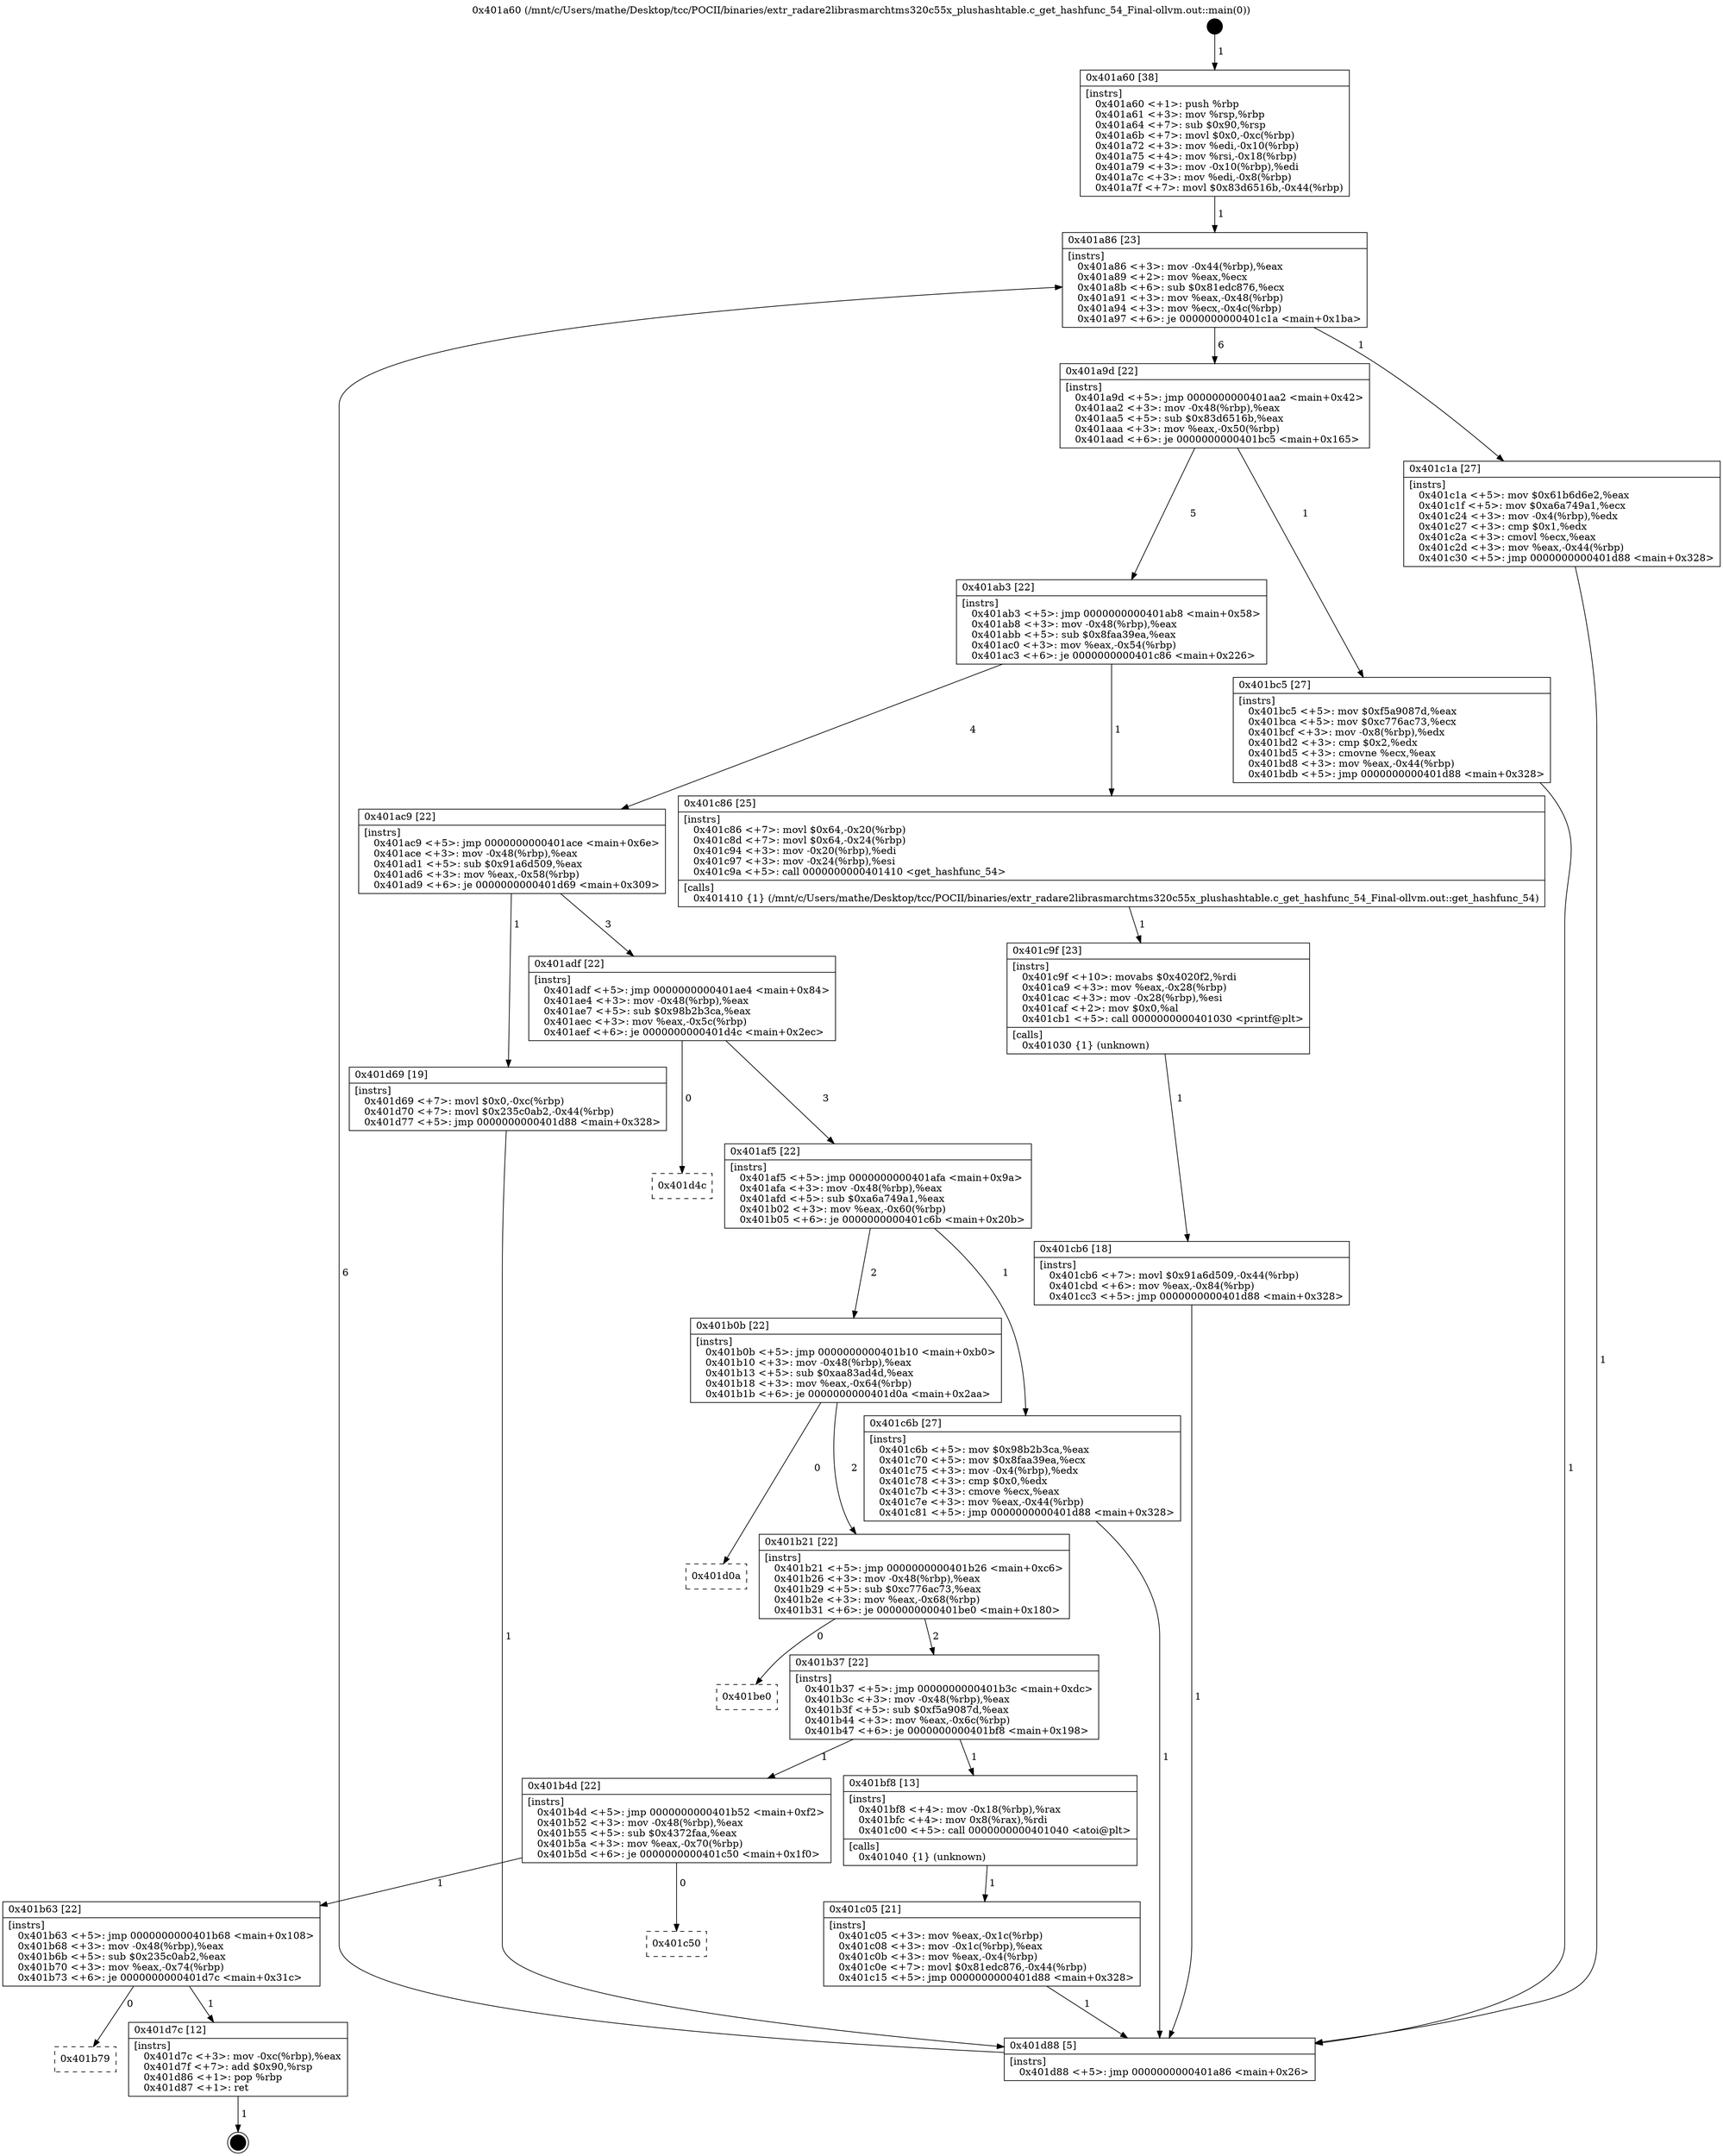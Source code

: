 digraph "0x401a60" {
  label = "0x401a60 (/mnt/c/Users/mathe/Desktop/tcc/POCII/binaries/extr_radare2librasmarchtms320c55x_plushashtable.c_get_hashfunc_54_Final-ollvm.out::main(0))"
  labelloc = "t"
  node[shape=record]

  Entry [label="",width=0.3,height=0.3,shape=circle,fillcolor=black,style=filled]
  "0x401a86" [label="{
     0x401a86 [23]\l
     | [instrs]\l
     &nbsp;&nbsp;0x401a86 \<+3\>: mov -0x44(%rbp),%eax\l
     &nbsp;&nbsp;0x401a89 \<+2\>: mov %eax,%ecx\l
     &nbsp;&nbsp;0x401a8b \<+6\>: sub $0x81edc876,%ecx\l
     &nbsp;&nbsp;0x401a91 \<+3\>: mov %eax,-0x48(%rbp)\l
     &nbsp;&nbsp;0x401a94 \<+3\>: mov %ecx,-0x4c(%rbp)\l
     &nbsp;&nbsp;0x401a97 \<+6\>: je 0000000000401c1a \<main+0x1ba\>\l
  }"]
  "0x401c1a" [label="{
     0x401c1a [27]\l
     | [instrs]\l
     &nbsp;&nbsp;0x401c1a \<+5\>: mov $0x61b6d6e2,%eax\l
     &nbsp;&nbsp;0x401c1f \<+5\>: mov $0xa6a749a1,%ecx\l
     &nbsp;&nbsp;0x401c24 \<+3\>: mov -0x4(%rbp),%edx\l
     &nbsp;&nbsp;0x401c27 \<+3\>: cmp $0x1,%edx\l
     &nbsp;&nbsp;0x401c2a \<+3\>: cmovl %ecx,%eax\l
     &nbsp;&nbsp;0x401c2d \<+3\>: mov %eax,-0x44(%rbp)\l
     &nbsp;&nbsp;0x401c30 \<+5\>: jmp 0000000000401d88 \<main+0x328\>\l
  }"]
  "0x401a9d" [label="{
     0x401a9d [22]\l
     | [instrs]\l
     &nbsp;&nbsp;0x401a9d \<+5\>: jmp 0000000000401aa2 \<main+0x42\>\l
     &nbsp;&nbsp;0x401aa2 \<+3\>: mov -0x48(%rbp),%eax\l
     &nbsp;&nbsp;0x401aa5 \<+5\>: sub $0x83d6516b,%eax\l
     &nbsp;&nbsp;0x401aaa \<+3\>: mov %eax,-0x50(%rbp)\l
     &nbsp;&nbsp;0x401aad \<+6\>: je 0000000000401bc5 \<main+0x165\>\l
  }"]
  Exit [label="",width=0.3,height=0.3,shape=circle,fillcolor=black,style=filled,peripheries=2]
  "0x401bc5" [label="{
     0x401bc5 [27]\l
     | [instrs]\l
     &nbsp;&nbsp;0x401bc5 \<+5\>: mov $0xf5a9087d,%eax\l
     &nbsp;&nbsp;0x401bca \<+5\>: mov $0xc776ac73,%ecx\l
     &nbsp;&nbsp;0x401bcf \<+3\>: mov -0x8(%rbp),%edx\l
     &nbsp;&nbsp;0x401bd2 \<+3\>: cmp $0x2,%edx\l
     &nbsp;&nbsp;0x401bd5 \<+3\>: cmovne %ecx,%eax\l
     &nbsp;&nbsp;0x401bd8 \<+3\>: mov %eax,-0x44(%rbp)\l
     &nbsp;&nbsp;0x401bdb \<+5\>: jmp 0000000000401d88 \<main+0x328\>\l
  }"]
  "0x401ab3" [label="{
     0x401ab3 [22]\l
     | [instrs]\l
     &nbsp;&nbsp;0x401ab3 \<+5\>: jmp 0000000000401ab8 \<main+0x58\>\l
     &nbsp;&nbsp;0x401ab8 \<+3\>: mov -0x48(%rbp),%eax\l
     &nbsp;&nbsp;0x401abb \<+5\>: sub $0x8faa39ea,%eax\l
     &nbsp;&nbsp;0x401ac0 \<+3\>: mov %eax,-0x54(%rbp)\l
     &nbsp;&nbsp;0x401ac3 \<+6\>: je 0000000000401c86 \<main+0x226\>\l
  }"]
  "0x401d88" [label="{
     0x401d88 [5]\l
     | [instrs]\l
     &nbsp;&nbsp;0x401d88 \<+5\>: jmp 0000000000401a86 \<main+0x26\>\l
  }"]
  "0x401a60" [label="{
     0x401a60 [38]\l
     | [instrs]\l
     &nbsp;&nbsp;0x401a60 \<+1\>: push %rbp\l
     &nbsp;&nbsp;0x401a61 \<+3\>: mov %rsp,%rbp\l
     &nbsp;&nbsp;0x401a64 \<+7\>: sub $0x90,%rsp\l
     &nbsp;&nbsp;0x401a6b \<+7\>: movl $0x0,-0xc(%rbp)\l
     &nbsp;&nbsp;0x401a72 \<+3\>: mov %edi,-0x10(%rbp)\l
     &nbsp;&nbsp;0x401a75 \<+4\>: mov %rsi,-0x18(%rbp)\l
     &nbsp;&nbsp;0x401a79 \<+3\>: mov -0x10(%rbp),%edi\l
     &nbsp;&nbsp;0x401a7c \<+3\>: mov %edi,-0x8(%rbp)\l
     &nbsp;&nbsp;0x401a7f \<+7\>: movl $0x83d6516b,-0x44(%rbp)\l
  }"]
  "0x401b79" [label="{
     0x401b79\l
  }", style=dashed]
  "0x401c86" [label="{
     0x401c86 [25]\l
     | [instrs]\l
     &nbsp;&nbsp;0x401c86 \<+7\>: movl $0x64,-0x20(%rbp)\l
     &nbsp;&nbsp;0x401c8d \<+7\>: movl $0x64,-0x24(%rbp)\l
     &nbsp;&nbsp;0x401c94 \<+3\>: mov -0x20(%rbp),%edi\l
     &nbsp;&nbsp;0x401c97 \<+3\>: mov -0x24(%rbp),%esi\l
     &nbsp;&nbsp;0x401c9a \<+5\>: call 0000000000401410 \<get_hashfunc_54\>\l
     | [calls]\l
     &nbsp;&nbsp;0x401410 \{1\} (/mnt/c/Users/mathe/Desktop/tcc/POCII/binaries/extr_radare2librasmarchtms320c55x_plushashtable.c_get_hashfunc_54_Final-ollvm.out::get_hashfunc_54)\l
  }"]
  "0x401ac9" [label="{
     0x401ac9 [22]\l
     | [instrs]\l
     &nbsp;&nbsp;0x401ac9 \<+5\>: jmp 0000000000401ace \<main+0x6e\>\l
     &nbsp;&nbsp;0x401ace \<+3\>: mov -0x48(%rbp),%eax\l
     &nbsp;&nbsp;0x401ad1 \<+5\>: sub $0x91a6d509,%eax\l
     &nbsp;&nbsp;0x401ad6 \<+3\>: mov %eax,-0x58(%rbp)\l
     &nbsp;&nbsp;0x401ad9 \<+6\>: je 0000000000401d69 \<main+0x309\>\l
  }"]
  "0x401d7c" [label="{
     0x401d7c [12]\l
     | [instrs]\l
     &nbsp;&nbsp;0x401d7c \<+3\>: mov -0xc(%rbp),%eax\l
     &nbsp;&nbsp;0x401d7f \<+7\>: add $0x90,%rsp\l
     &nbsp;&nbsp;0x401d86 \<+1\>: pop %rbp\l
     &nbsp;&nbsp;0x401d87 \<+1\>: ret\l
  }"]
  "0x401d69" [label="{
     0x401d69 [19]\l
     | [instrs]\l
     &nbsp;&nbsp;0x401d69 \<+7\>: movl $0x0,-0xc(%rbp)\l
     &nbsp;&nbsp;0x401d70 \<+7\>: movl $0x235c0ab2,-0x44(%rbp)\l
     &nbsp;&nbsp;0x401d77 \<+5\>: jmp 0000000000401d88 \<main+0x328\>\l
  }"]
  "0x401adf" [label="{
     0x401adf [22]\l
     | [instrs]\l
     &nbsp;&nbsp;0x401adf \<+5\>: jmp 0000000000401ae4 \<main+0x84\>\l
     &nbsp;&nbsp;0x401ae4 \<+3\>: mov -0x48(%rbp),%eax\l
     &nbsp;&nbsp;0x401ae7 \<+5\>: sub $0x98b2b3ca,%eax\l
     &nbsp;&nbsp;0x401aec \<+3\>: mov %eax,-0x5c(%rbp)\l
     &nbsp;&nbsp;0x401aef \<+6\>: je 0000000000401d4c \<main+0x2ec\>\l
  }"]
  "0x401b63" [label="{
     0x401b63 [22]\l
     | [instrs]\l
     &nbsp;&nbsp;0x401b63 \<+5\>: jmp 0000000000401b68 \<main+0x108\>\l
     &nbsp;&nbsp;0x401b68 \<+3\>: mov -0x48(%rbp),%eax\l
     &nbsp;&nbsp;0x401b6b \<+5\>: sub $0x235c0ab2,%eax\l
     &nbsp;&nbsp;0x401b70 \<+3\>: mov %eax,-0x74(%rbp)\l
     &nbsp;&nbsp;0x401b73 \<+6\>: je 0000000000401d7c \<main+0x31c\>\l
  }"]
  "0x401d4c" [label="{
     0x401d4c\l
  }", style=dashed]
  "0x401af5" [label="{
     0x401af5 [22]\l
     | [instrs]\l
     &nbsp;&nbsp;0x401af5 \<+5\>: jmp 0000000000401afa \<main+0x9a\>\l
     &nbsp;&nbsp;0x401afa \<+3\>: mov -0x48(%rbp),%eax\l
     &nbsp;&nbsp;0x401afd \<+5\>: sub $0xa6a749a1,%eax\l
     &nbsp;&nbsp;0x401b02 \<+3\>: mov %eax,-0x60(%rbp)\l
     &nbsp;&nbsp;0x401b05 \<+6\>: je 0000000000401c6b \<main+0x20b\>\l
  }"]
  "0x401c50" [label="{
     0x401c50\l
  }", style=dashed]
  "0x401c6b" [label="{
     0x401c6b [27]\l
     | [instrs]\l
     &nbsp;&nbsp;0x401c6b \<+5\>: mov $0x98b2b3ca,%eax\l
     &nbsp;&nbsp;0x401c70 \<+5\>: mov $0x8faa39ea,%ecx\l
     &nbsp;&nbsp;0x401c75 \<+3\>: mov -0x4(%rbp),%edx\l
     &nbsp;&nbsp;0x401c78 \<+3\>: cmp $0x0,%edx\l
     &nbsp;&nbsp;0x401c7b \<+3\>: cmove %ecx,%eax\l
     &nbsp;&nbsp;0x401c7e \<+3\>: mov %eax,-0x44(%rbp)\l
     &nbsp;&nbsp;0x401c81 \<+5\>: jmp 0000000000401d88 \<main+0x328\>\l
  }"]
  "0x401b0b" [label="{
     0x401b0b [22]\l
     | [instrs]\l
     &nbsp;&nbsp;0x401b0b \<+5\>: jmp 0000000000401b10 \<main+0xb0\>\l
     &nbsp;&nbsp;0x401b10 \<+3\>: mov -0x48(%rbp),%eax\l
     &nbsp;&nbsp;0x401b13 \<+5\>: sub $0xaa83ad4d,%eax\l
     &nbsp;&nbsp;0x401b18 \<+3\>: mov %eax,-0x64(%rbp)\l
     &nbsp;&nbsp;0x401b1b \<+6\>: je 0000000000401d0a \<main+0x2aa\>\l
  }"]
  "0x401cb6" [label="{
     0x401cb6 [18]\l
     | [instrs]\l
     &nbsp;&nbsp;0x401cb6 \<+7\>: movl $0x91a6d509,-0x44(%rbp)\l
     &nbsp;&nbsp;0x401cbd \<+6\>: mov %eax,-0x84(%rbp)\l
     &nbsp;&nbsp;0x401cc3 \<+5\>: jmp 0000000000401d88 \<main+0x328\>\l
  }"]
  "0x401d0a" [label="{
     0x401d0a\l
  }", style=dashed]
  "0x401b21" [label="{
     0x401b21 [22]\l
     | [instrs]\l
     &nbsp;&nbsp;0x401b21 \<+5\>: jmp 0000000000401b26 \<main+0xc6\>\l
     &nbsp;&nbsp;0x401b26 \<+3\>: mov -0x48(%rbp),%eax\l
     &nbsp;&nbsp;0x401b29 \<+5\>: sub $0xc776ac73,%eax\l
     &nbsp;&nbsp;0x401b2e \<+3\>: mov %eax,-0x68(%rbp)\l
     &nbsp;&nbsp;0x401b31 \<+6\>: je 0000000000401be0 \<main+0x180\>\l
  }"]
  "0x401c9f" [label="{
     0x401c9f [23]\l
     | [instrs]\l
     &nbsp;&nbsp;0x401c9f \<+10\>: movabs $0x4020f2,%rdi\l
     &nbsp;&nbsp;0x401ca9 \<+3\>: mov %eax,-0x28(%rbp)\l
     &nbsp;&nbsp;0x401cac \<+3\>: mov -0x28(%rbp),%esi\l
     &nbsp;&nbsp;0x401caf \<+2\>: mov $0x0,%al\l
     &nbsp;&nbsp;0x401cb1 \<+5\>: call 0000000000401030 \<printf@plt\>\l
     | [calls]\l
     &nbsp;&nbsp;0x401030 \{1\} (unknown)\l
  }"]
  "0x401be0" [label="{
     0x401be0\l
  }", style=dashed]
  "0x401b37" [label="{
     0x401b37 [22]\l
     | [instrs]\l
     &nbsp;&nbsp;0x401b37 \<+5\>: jmp 0000000000401b3c \<main+0xdc\>\l
     &nbsp;&nbsp;0x401b3c \<+3\>: mov -0x48(%rbp),%eax\l
     &nbsp;&nbsp;0x401b3f \<+5\>: sub $0xf5a9087d,%eax\l
     &nbsp;&nbsp;0x401b44 \<+3\>: mov %eax,-0x6c(%rbp)\l
     &nbsp;&nbsp;0x401b47 \<+6\>: je 0000000000401bf8 \<main+0x198\>\l
  }"]
  "0x401c05" [label="{
     0x401c05 [21]\l
     | [instrs]\l
     &nbsp;&nbsp;0x401c05 \<+3\>: mov %eax,-0x1c(%rbp)\l
     &nbsp;&nbsp;0x401c08 \<+3\>: mov -0x1c(%rbp),%eax\l
     &nbsp;&nbsp;0x401c0b \<+3\>: mov %eax,-0x4(%rbp)\l
     &nbsp;&nbsp;0x401c0e \<+7\>: movl $0x81edc876,-0x44(%rbp)\l
     &nbsp;&nbsp;0x401c15 \<+5\>: jmp 0000000000401d88 \<main+0x328\>\l
  }"]
  "0x401bf8" [label="{
     0x401bf8 [13]\l
     | [instrs]\l
     &nbsp;&nbsp;0x401bf8 \<+4\>: mov -0x18(%rbp),%rax\l
     &nbsp;&nbsp;0x401bfc \<+4\>: mov 0x8(%rax),%rdi\l
     &nbsp;&nbsp;0x401c00 \<+5\>: call 0000000000401040 \<atoi@plt\>\l
     | [calls]\l
     &nbsp;&nbsp;0x401040 \{1\} (unknown)\l
  }"]
  "0x401b4d" [label="{
     0x401b4d [22]\l
     | [instrs]\l
     &nbsp;&nbsp;0x401b4d \<+5\>: jmp 0000000000401b52 \<main+0xf2\>\l
     &nbsp;&nbsp;0x401b52 \<+3\>: mov -0x48(%rbp),%eax\l
     &nbsp;&nbsp;0x401b55 \<+5\>: sub $0x4372faa,%eax\l
     &nbsp;&nbsp;0x401b5a \<+3\>: mov %eax,-0x70(%rbp)\l
     &nbsp;&nbsp;0x401b5d \<+6\>: je 0000000000401c50 \<main+0x1f0\>\l
  }"]
  Entry -> "0x401a60" [label=" 1"]
  "0x401a86" -> "0x401c1a" [label=" 1"]
  "0x401a86" -> "0x401a9d" [label=" 6"]
  "0x401d7c" -> Exit [label=" 1"]
  "0x401a9d" -> "0x401bc5" [label=" 1"]
  "0x401a9d" -> "0x401ab3" [label=" 5"]
  "0x401bc5" -> "0x401d88" [label=" 1"]
  "0x401a60" -> "0x401a86" [label=" 1"]
  "0x401d88" -> "0x401a86" [label=" 6"]
  "0x401b63" -> "0x401b79" [label=" 0"]
  "0x401ab3" -> "0x401c86" [label=" 1"]
  "0x401ab3" -> "0x401ac9" [label=" 4"]
  "0x401b63" -> "0x401d7c" [label=" 1"]
  "0x401ac9" -> "0x401d69" [label=" 1"]
  "0x401ac9" -> "0x401adf" [label=" 3"]
  "0x401b4d" -> "0x401b63" [label=" 1"]
  "0x401adf" -> "0x401d4c" [label=" 0"]
  "0x401adf" -> "0x401af5" [label=" 3"]
  "0x401b4d" -> "0x401c50" [label=" 0"]
  "0x401af5" -> "0x401c6b" [label=" 1"]
  "0x401af5" -> "0x401b0b" [label=" 2"]
  "0x401d69" -> "0x401d88" [label=" 1"]
  "0x401b0b" -> "0x401d0a" [label=" 0"]
  "0x401b0b" -> "0x401b21" [label=" 2"]
  "0x401cb6" -> "0x401d88" [label=" 1"]
  "0x401b21" -> "0x401be0" [label=" 0"]
  "0x401b21" -> "0x401b37" [label=" 2"]
  "0x401c9f" -> "0x401cb6" [label=" 1"]
  "0x401b37" -> "0x401bf8" [label=" 1"]
  "0x401b37" -> "0x401b4d" [label=" 1"]
  "0x401bf8" -> "0x401c05" [label=" 1"]
  "0x401c05" -> "0x401d88" [label=" 1"]
  "0x401c1a" -> "0x401d88" [label=" 1"]
  "0x401c6b" -> "0x401d88" [label=" 1"]
  "0x401c86" -> "0x401c9f" [label=" 1"]
}
